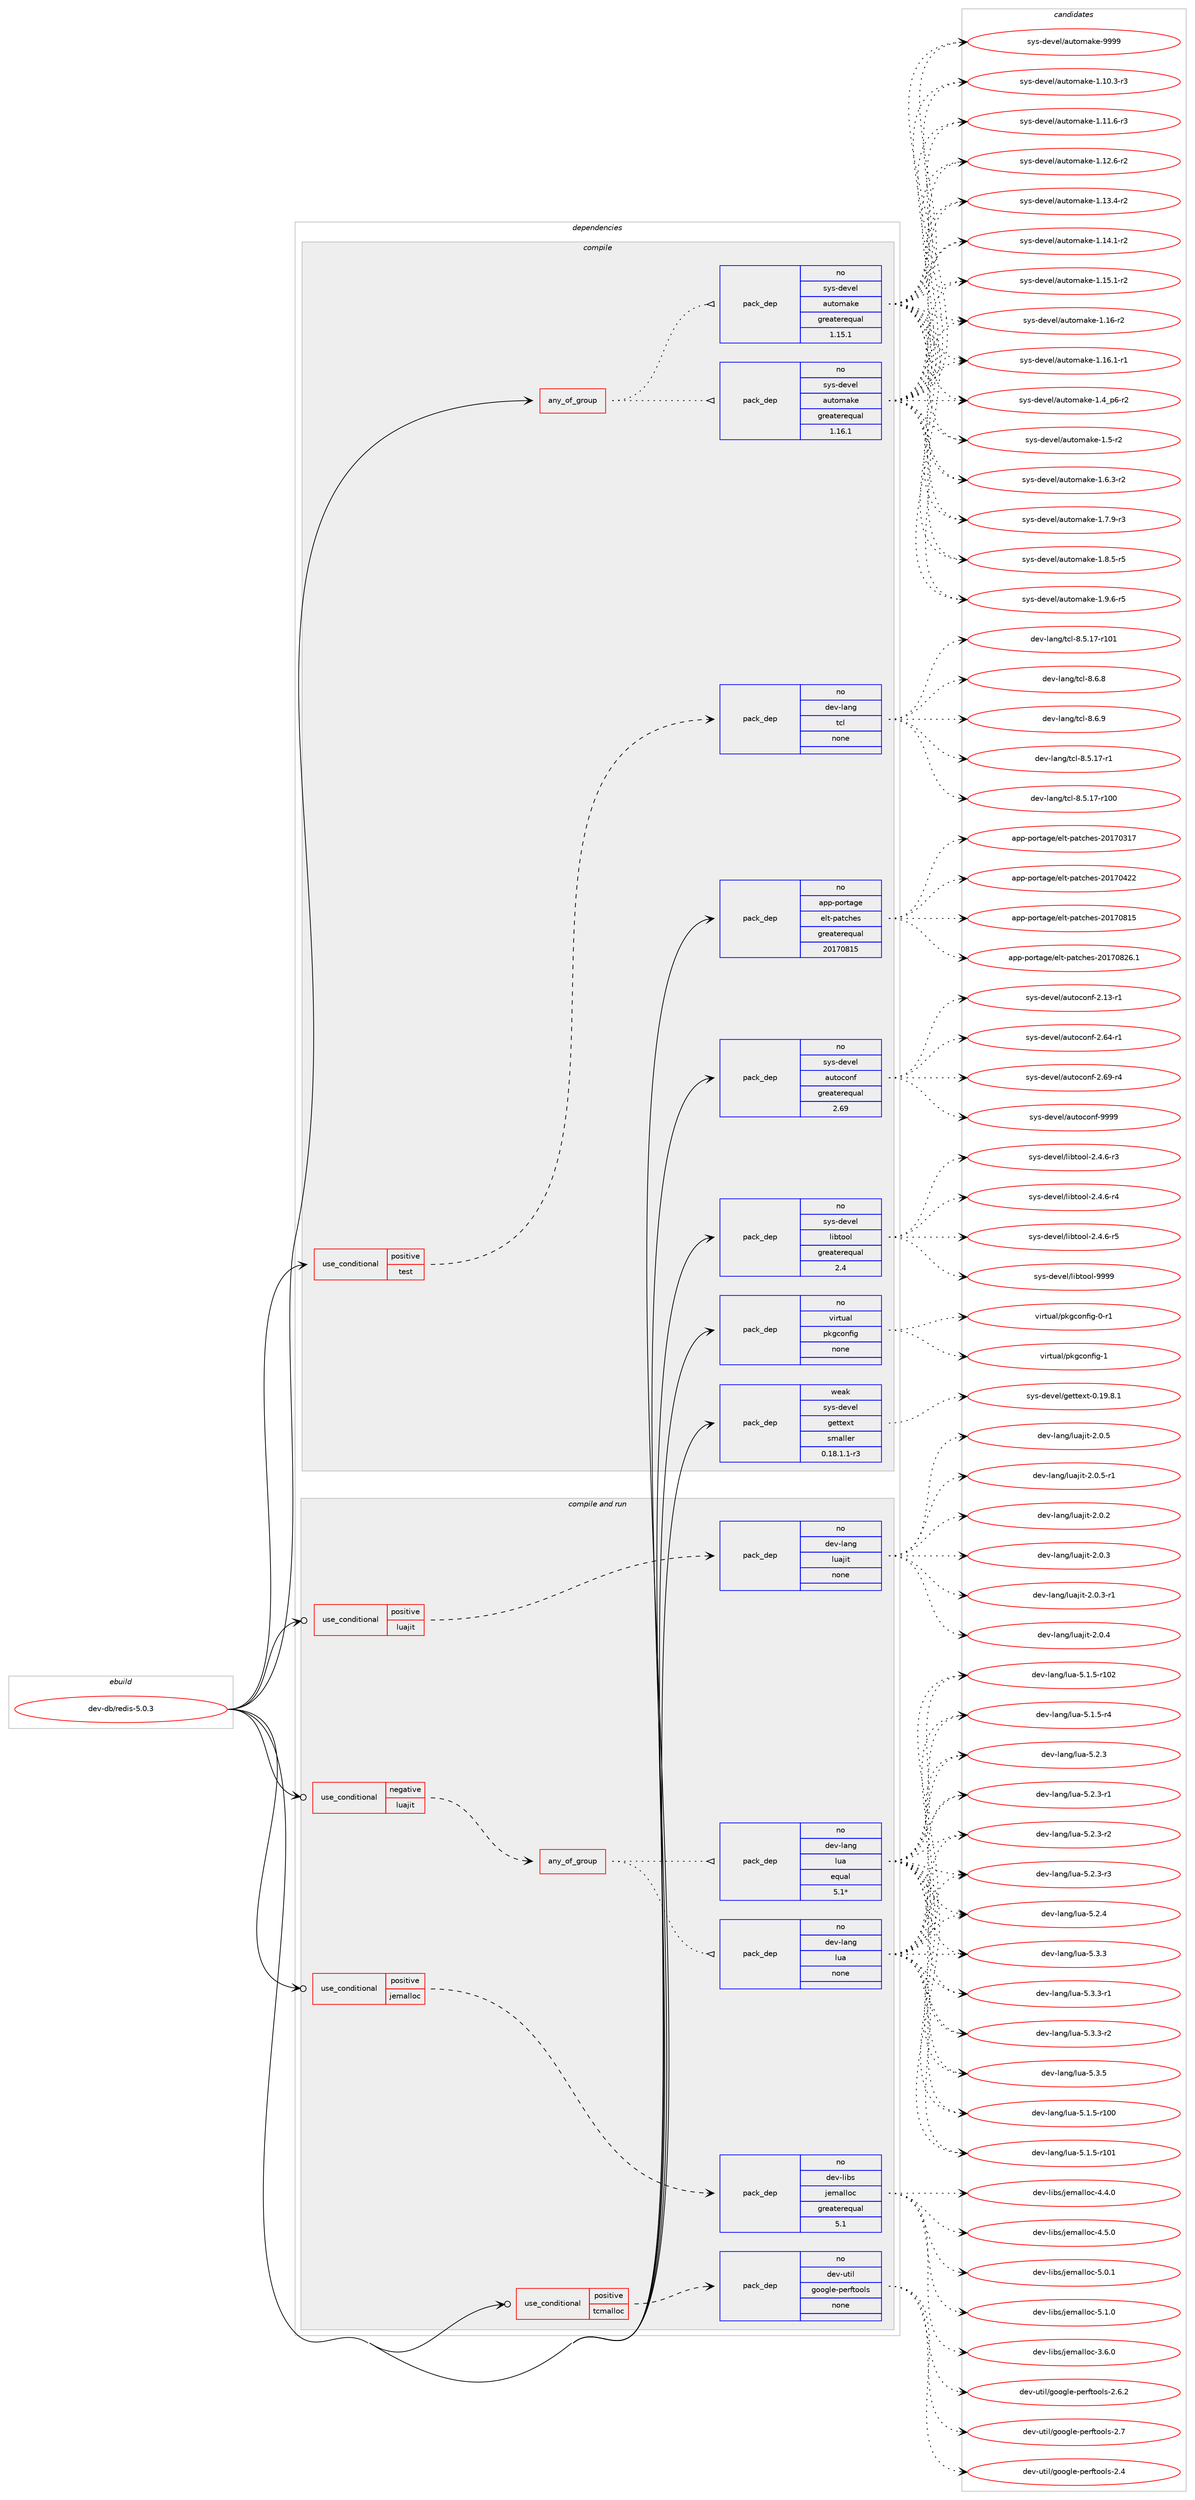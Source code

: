 digraph prolog {

# *************
# Graph options
# *************

newrank=true;
concentrate=true;
compound=true;
graph [rankdir=LR,fontname=Helvetica,fontsize=10,ranksep=1.5];#, ranksep=2.5, nodesep=0.2];
edge  [arrowhead=vee];
node  [fontname=Helvetica,fontsize=10];

# **********
# The ebuild
# **********

subgraph cluster_leftcol {
color=gray;
rank=same;
label=<<i>ebuild</i>>;
id [label="dev-db/redis-5.0.3", color=red, width=4, href="../dev-db/redis-5.0.3.svg"];
}

# ****************
# The dependencies
# ****************

subgraph cluster_midcol {
color=gray;
label=<<i>dependencies</i>>;
subgraph cluster_compile {
fillcolor="#eeeeee";
style=filled;
label=<<i>compile</i>>;
subgraph any20428 {
dependency1322756 [label=<<TABLE BORDER="0" CELLBORDER="1" CELLSPACING="0" CELLPADDING="4"><TR><TD CELLPADDING="10">any_of_group</TD></TR></TABLE>>, shape=none, color=red];subgraph pack943733 {
dependency1322757 [label=<<TABLE BORDER="0" CELLBORDER="1" CELLSPACING="0" CELLPADDING="4" WIDTH="220"><TR><TD ROWSPAN="6" CELLPADDING="30">pack_dep</TD></TR><TR><TD WIDTH="110">no</TD></TR><TR><TD>sys-devel</TD></TR><TR><TD>automake</TD></TR><TR><TD>greaterequal</TD></TR><TR><TD>1.16.1</TD></TR></TABLE>>, shape=none, color=blue];
}
dependency1322756:e -> dependency1322757:w [weight=20,style="dotted",arrowhead="oinv"];
subgraph pack943734 {
dependency1322758 [label=<<TABLE BORDER="0" CELLBORDER="1" CELLSPACING="0" CELLPADDING="4" WIDTH="220"><TR><TD ROWSPAN="6" CELLPADDING="30">pack_dep</TD></TR><TR><TD WIDTH="110">no</TD></TR><TR><TD>sys-devel</TD></TR><TR><TD>automake</TD></TR><TR><TD>greaterequal</TD></TR><TR><TD>1.15.1</TD></TR></TABLE>>, shape=none, color=blue];
}
dependency1322756:e -> dependency1322758:w [weight=20,style="dotted",arrowhead="oinv"];
}
id:e -> dependency1322756:w [weight=20,style="solid",arrowhead="vee"];
subgraph cond358043 {
dependency1322759 [label=<<TABLE BORDER="0" CELLBORDER="1" CELLSPACING="0" CELLPADDING="4"><TR><TD ROWSPAN="3" CELLPADDING="10">use_conditional</TD></TR><TR><TD>positive</TD></TR><TR><TD>test</TD></TR></TABLE>>, shape=none, color=red];
subgraph pack943735 {
dependency1322760 [label=<<TABLE BORDER="0" CELLBORDER="1" CELLSPACING="0" CELLPADDING="4" WIDTH="220"><TR><TD ROWSPAN="6" CELLPADDING="30">pack_dep</TD></TR><TR><TD WIDTH="110">no</TD></TR><TR><TD>dev-lang</TD></TR><TR><TD>tcl</TD></TR><TR><TD>none</TD></TR><TR><TD></TD></TR></TABLE>>, shape=none, color=blue];
}
dependency1322759:e -> dependency1322760:w [weight=20,style="dashed",arrowhead="vee"];
}
id:e -> dependency1322759:w [weight=20,style="solid",arrowhead="vee"];
subgraph pack943736 {
dependency1322761 [label=<<TABLE BORDER="0" CELLBORDER="1" CELLSPACING="0" CELLPADDING="4" WIDTH="220"><TR><TD ROWSPAN="6" CELLPADDING="30">pack_dep</TD></TR><TR><TD WIDTH="110">no</TD></TR><TR><TD>app-portage</TD></TR><TR><TD>elt-patches</TD></TR><TR><TD>greaterequal</TD></TR><TR><TD>20170815</TD></TR></TABLE>>, shape=none, color=blue];
}
id:e -> dependency1322761:w [weight=20,style="solid",arrowhead="vee"];
subgraph pack943737 {
dependency1322762 [label=<<TABLE BORDER="0" CELLBORDER="1" CELLSPACING="0" CELLPADDING="4" WIDTH="220"><TR><TD ROWSPAN="6" CELLPADDING="30">pack_dep</TD></TR><TR><TD WIDTH="110">no</TD></TR><TR><TD>sys-devel</TD></TR><TR><TD>autoconf</TD></TR><TR><TD>greaterequal</TD></TR><TR><TD>2.69</TD></TR></TABLE>>, shape=none, color=blue];
}
id:e -> dependency1322762:w [weight=20,style="solid",arrowhead="vee"];
subgraph pack943738 {
dependency1322763 [label=<<TABLE BORDER="0" CELLBORDER="1" CELLSPACING="0" CELLPADDING="4" WIDTH="220"><TR><TD ROWSPAN="6" CELLPADDING="30">pack_dep</TD></TR><TR><TD WIDTH="110">no</TD></TR><TR><TD>sys-devel</TD></TR><TR><TD>libtool</TD></TR><TR><TD>greaterequal</TD></TR><TR><TD>2.4</TD></TR></TABLE>>, shape=none, color=blue];
}
id:e -> dependency1322763:w [weight=20,style="solid",arrowhead="vee"];
subgraph pack943739 {
dependency1322764 [label=<<TABLE BORDER="0" CELLBORDER="1" CELLSPACING="0" CELLPADDING="4" WIDTH="220"><TR><TD ROWSPAN="6" CELLPADDING="30">pack_dep</TD></TR><TR><TD WIDTH="110">no</TD></TR><TR><TD>virtual</TD></TR><TR><TD>pkgconfig</TD></TR><TR><TD>none</TD></TR><TR><TD></TD></TR></TABLE>>, shape=none, color=blue];
}
id:e -> dependency1322764:w [weight=20,style="solid",arrowhead="vee"];
subgraph pack943740 {
dependency1322765 [label=<<TABLE BORDER="0" CELLBORDER="1" CELLSPACING="0" CELLPADDING="4" WIDTH="220"><TR><TD ROWSPAN="6" CELLPADDING="30">pack_dep</TD></TR><TR><TD WIDTH="110">weak</TD></TR><TR><TD>sys-devel</TD></TR><TR><TD>gettext</TD></TR><TR><TD>smaller</TD></TR><TR><TD>0.18.1.1-r3</TD></TR></TABLE>>, shape=none, color=blue];
}
id:e -> dependency1322765:w [weight=20,style="solid",arrowhead="vee"];
}
subgraph cluster_compileandrun {
fillcolor="#eeeeee";
style=filled;
label=<<i>compile and run</i>>;
subgraph cond358044 {
dependency1322766 [label=<<TABLE BORDER="0" CELLBORDER="1" CELLSPACING="0" CELLPADDING="4"><TR><TD ROWSPAN="3" CELLPADDING="10">use_conditional</TD></TR><TR><TD>negative</TD></TR><TR><TD>luajit</TD></TR></TABLE>>, shape=none, color=red];
subgraph any20429 {
dependency1322767 [label=<<TABLE BORDER="0" CELLBORDER="1" CELLSPACING="0" CELLPADDING="4"><TR><TD CELLPADDING="10">any_of_group</TD></TR></TABLE>>, shape=none, color=red];subgraph pack943741 {
dependency1322768 [label=<<TABLE BORDER="0" CELLBORDER="1" CELLSPACING="0" CELLPADDING="4" WIDTH="220"><TR><TD ROWSPAN="6" CELLPADDING="30">pack_dep</TD></TR><TR><TD WIDTH="110">no</TD></TR><TR><TD>dev-lang</TD></TR><TR><TD>lua</TD></TR><TR><TD>none</TD></TR><TR><TD></TD></TR></TABLE>>, shape=none, color=blue];
}
dependency1322767:e -> dependency1322768:w [weight=20,style="dotted",arrowhead="oinv"];
subgraph pack943742 {
dependency1322769 [label=<<TABLE BORDER="0" CELLBORDER="1" CELLSPACING="0" CELLPADDING="4" WIDTH="220"><TR><TD ROWSPAN="6" CELLPADDING="30">pack_dep</TD></TR><TR><TD WIDTH="110">no</TD></TR><TR><TD>dev-lang</TD></TR><TR><TD>lua</TD></TR><TR><TD>equal</TD></TR><TR><TD>5.1*</TD></TR></TABLE>>, shape=none, color=blue];
}
dependency1322767:e -> dependency1322769:w [weight=20,style="dotted",arrowhead="oinv"];
}
dependency1322766:e -> dependency1322767:w [weight=20,style="dashed",arrowhead="vee"];
}
id:e -> dependency1322766:w [weight=20,style="solid",arrowhead="odotvee"];
subgraph cond358045 {
dependency1322770 [label=<<TABLE BORDER="0" CELLBORDER="1" CELLSPACING="0" CELLPADDING="4"><TR><TD ROWSPAN="3" CELLPADDING="10">use_conditional</TD></TR><TR><TD>positive</TD></TR><TR><TD>jemalloc</TD></TR></TABLE>>, shape=none, color=red];
subgraph pack943743 {
dependency1322771 [label=<<TABLE BORDER="0" CELLBORDER="1" CELLSPACING="0" CELLPADDING="4" WIDTH="220"><TR><TD ROWSPAN="6" CELLPADDING="30">pack_dep</TD></TR><TR><TD WIDTH="110">no</TD></TR><TR><TD>dev-libs</TD></TR><TR><TD>jemalloc</TD></TR><TR><TD>greaterequal</TD></TR><TR><TD>5.1</TD></TR></TABLE>>, shape=none, color=blue];
}
dependency1322770:e -> dependency1322771:w [weight=20,style="dashed",arrowhead="vee"];
}
id:e -> dependency1322770:w [weight=20,style="solid",arrowhead="odotvee"];
subgraph cond358046 {
dependency1322772 [label=<<TABLE BORDER="0" CELLBORDER="1" CELLSPACING="0" CELLPADDING="4"><TR><TD ROWSPAN="3" CELLPADDING="10">use_conditional</TD></TR><TR><TD>positive</TD></TR><TR><TD>luajit</TD></TR></TABLE>>, shape=none, color=red];
subgraph pack943744 {
dependency1322773 [label=<<TABLE BORDER="0" CELLBORDER="1" CELLSPACING="0" CELLPADDING="4" WIDTH="220"><TR><TD ROWSPAN="6" CELLPADDING="30">pack_dep</TD></TR><TR><TD WIDTH="110">no</TD></TR><TR><TD>dev-lang</TD></TR><TR><TD>luajit</TD></TR><TR><TD>none</TD></TR><TR><TD></TD></TR></TABLE>>, shape=none, color=blue];
}
dependency1322772:e -> dependency1322773:w [weight=20,style="dashed",arrowhead="vee"];
}
id:e -> dependency1322772:w [weight=20,style="solid",arrowhead="odotvee"];
subgraph cond358047 {
dependency1322774 [label=<<TABLE BORDER="0" CELLBORDER="1" CELLSPACING="0" CELLPADDING="4"><TR><TD ROWSPAN="3" CELLPADDING="10">use_conditional</TD></TR><TR><TD>positive</TD></TR><TR><TD>tcmalloc</TD></TR></TABLE>>, shape=none, color=red];
subgraph pack943745 {
dependency1322775 [label=<<TABLE BORDER="0" CELLBORDER="1" CELLSPACING="0" CELLPADDING="4" WIDTH="220"><TR><TD ROWSPAN="6" CELLPADDING="30">pack_dep</TD></TR><TR><TD WIDTH="110">no</TD></TR><TR><TD>dev-util</TD></TR><TR><TD>google-perftools</TD></TR><TR><TD>none</TD></TR><TR><TD></TD></TR></TABLE>>, shape=none, color=blue];
}
dependency1322774:e -> dependency1322775:w [weight=20,style="dashed",arrowhead="vee"];
}
id:e -> dependency1322774:w [weight=20,style="solid",arrowhead="odotvee"];
}
subgraph cluster_run {
fillcolor="#eeeeee";
style=filled;
label=<<i>run</i>>;
}
}

# **************
# The candidates
# **************

subgraph cluster_choices {
rank=same;
color=gray;
label=<<i>candidates</i>>;

subgraph choice943733 {
color=black;
nodesep=1;
choice11512111545100101118101108479711711611110997107101454946494846514511451 [label="sys-devel/automake-1.10.3-r3", color=red, width=4,href="../sys-devel/automake-1.10.3-r3.svg"];
choice11512111545100101118101108479711711611110997107101454946494946544511451 [label="sys-devel/automake-1.11.6-r3", color=red, width=4,href="../sys-devel/automake-1.11.6-r3.svg"];
choice11512111545100101118101108479711711611110997107101454946495046544511450 [label="sys-devel/automake-1.12.6-r2", color=red, width=4,href="../sys-devel/automake-1.12.6-r2.svg"];
choice11512111545100101118101108479711711611110997107101454946495146524511450 [label="sys-devel/automake-1.13.4-r2", color=red, width=4,href="../sys-devel/automake-1.13.4-r2.svg"];
choice11512111545100101118101108479711711611110997107101454946495246494511450 [label="sys-devel/automake-1.14.1-r2", color=red, width=4,href="../sys-devel/automake-1.14.1-r2.svg"];
choice11512111545100101118101108479711711611110997107101454946495346494511450 [label="sys-devel/automake-1.15.1-r2", color=red, width=4,href="../sys-devel/automake-1.15.1-r2.svg"];
choice1151211154510010111810110847971171161111099710710145494649544511450 [label="sys-devel/automake-1.16-r2", color=red, width=4,href="../sys-devel/automake-1.16-r2.svg"];
choice11512111545100101118101108479711711611110997107101454946495446494511449 [label="sys-devel/automake-1.16.1-r1", color=red, width=4,href="../sys-devel/automake-1.16.1-r1.svg"];
choice115121115451001011181011084797117116111109971071014549465295112544511450 [label="sys-devel/automake-1.4_p6-r2", color=red, width=4,href="../sys-devel/automake-1.4_p6-r2.svg"];
choice11512111545100101118101108479711711611110997107101454946534511450 [label="sys-devel/automake-1.5-r2", color=red, width=4,href="../sys-devel/automake-1.5-r2.svg"];
choice115121115451001011181011084797117116111109971071014549465446514511450 [label="sys-devel/automake-1.6.3-r2", color=red, width=4,href="../sys-devel/automake-1.6.3-r2.svg"];
choice115121115451001011181011084797117116111109971071014549465546574511451 [label="sys-devel/automake-1.7.9-r3", color=red, width=4,href="../sys-devel/automake-1.7.9-r3.svg"];
choice115121115451001011181011084797117116111109971071014549465646534511453 [label="sys-devel/automake-1.8.5-r5", color=red, width=4,href="../sys-devel/automake-1.8.5-r5.svg"];
choice115121115451001011181011084797117116111109971071014549465746544511453 [label="sys-devel/automake-1.9.6-r5", color=red, width=4,href="../sys-devel/automake-1.9.6-r5.svg"];
choice115121115451001011181011084797117116111109971071014557575757 [label="sys-devel/automake-9999", color=red, width=4,href="../sys-devel/automake-9999.svg"];
dependency1322757:e -> choice11512111545100101118101108479711711611110997107101454946494846514511451:w [style=dotted,weight="100"];
dependency1322757:e -> choice11512111545100101118101108479711711611110997107101454946494946544511451:w [style=dotted,weight="100"];
dependency1322757:e -> choice11512111545100101118101108479711711611110997107101454946495046544511450:w [style=dotted,weight="100"];
dependency1322757:e -> choice11512111545100101118101108479711711611110997107101454946495146524511450:w [style=dotted,weight="100"];
dependency1322757:e -> choice11512111545100101118101108479711711611110997107101454946495246494511450:w [style=dotted,weight="100"];
dependency1322757:e -> choice11512111545100101118101108479711711611110997107101454946495346494511450:w [style=dotted,weight="100"];
dependency1322757:e -> choice1151211154510010111810110847971171161111099710710145494649544511450:w [style=dotted,weight="100"];
dependency1322757:e -> choice11512111545100101118101108479711711611110997107101454946495446494511449:w [style=dotted,weight="100"];
dependency1322757:e -> choice115121115451001011181011084797117116111109971071014549465295112544511450:w [style=dotted,weight="100"];
dependency1322757:e -> choice11512111545100101118101108479711711611110997107101454946534511450:w [style=dotted,weight="100"];
dependency1322757:e -> choice115121115451001011181011084797117116111109971071014549465446514511450:w [style=dotted,weight="100"];
dependency1322757:e -> choice115121115451001011181011084797117116111109971071014549465546574511451:w [style=dotted,weight="100"];
dependency1322757:e -> choice115121115451001011181011084797117116111109971071014549465646534511453:w [style=dotted,weight="100"];
dependency1322757:e -> choice115121115451001011181011084797117116111109971071014549465746544511453:w [style=dotted,weight="100"];
dependency1322757:e -> choice115121115451001011181011084797117116111109971071014557575757:w [style=dotted,weight="100"];
}
subgraph choice943734 {
color=black;
nodesep=1;
choice11512111545100101118101108479711711611110997107101454946494846514511451 [label="sys-devel/automake-1.10.3-r3", color=red, width=4,href="../sys-devel/automake-1.10.3-r3.svg"];
choice11512111545100101118101108479711711611110997107101454946494946544511451 [label="sys-devel/automake-1.11.6-r3", color=red, width=4,href="../sys-devel/automake-1.11.6-r3.svg"];
choice11512111545100101118101108479711711611110997107101454946495046544511450 [label="sys-devel/automake-1.12.6-r2", color=red, width=4,href="../sys-devel/automake-1.12.6-r2.svg"];
choice11512111545100101118101108479711711611110997107101454946495146524511450 [label="sys-devel/automake-1.13.4-r2", color=red, width=4,href="../sys-devel/automake-1.13.4-r2.svg"];
choice11512111545100101118101108479711711611110997107101454946495246494511450 [label="sys-devel/automake-1.14.1-r2", color=red, width=4,href="../sys-devel/automake-1.14.1-r2.svg"];
choice11512111545100101118101108479711711611110997107101454946495346494511450 [label="sys-devel/automake-1.15.1-r2", color=red, width=4,href="../sys-devel/automake-1.15.1-r2.svg"];
choice1151211154510010111810110847971171161111099710710145494649544511450 [label="sys-devel/automake-1.16-r2", color=red, width=4,href="../sys-devel/automake-1.16-r2.svg"];
choice11512111545100101118101108479711711611110997107101454946495446494511449 [label="sys-devel/automake-1.16.1-r1", color=red, width=4,href="../sys-devel/automake-1.16.1-r1.svg"];
choice115121115451001011181011084797117116111109971071014549465295112544511450 [label="sys-devel/automake-1.4_p6-r2", color=red, width=4,href="../sys-devel/automake-1.4_p6-r2.svg"];
choice11512111545100101118101108479711711611110997107101454946534511450 [label="sys-devel/automake-1.5-r2", color=red, width=4,href="../sys-devel/automake-1.5-r2.svg"];
choice115121115451001011181011084797117116111109971071014549465446514511450 [label="sys-devel/automake-1.6.3-r2", color=red, width=4,href="../sys-devel/automake-1.6.3-r2.svg"];
choice115121115451001011181011084797117116111109971071014549465546574511451 [label="sys-devel/automake-1.7.9-r3", color=red, width=4,href="../sys-devel/automake-1.7.9-r3.svg"];
choice115121115451001011181011084797117116111109971071014549465646534511453 [label="sys-devel/automake-1.8.5-r5", color=red, width=4,href="../sys-devel/automake-1.8.5-r5.svg"];
choice115121115451001011181011084797117116111109971071014549465746544511453 [label="sys-devel/automake-1.9.6-r5", color=red, width=4,href="../sys-devel/automake-1.9.6-r5.svg"];
choice115121115451001011181011084797117116111109971071014557575757 [label="sys-devel/automake-9999", color=red, width=4,href="../sys-devel/automake-9999.svg"];
dependency1322758:e -> choice11512111545100101118101108479711711611110997107101454946494846514511451:w [style=dotted,weight="100"];
dependency1322758:e -> choice11512111545100101118101108479711711611110997107101454946494946544511451:w [style=dotted,weight="100"];
dependency1322758:e -> choice11512111545100101118101108479711711611110997107101454946495046544511450:w [style=dotted,weight="100"];
dependency1322758:e -> choice11512111545100101118101108479711711611110997107101454946495146524511450:w [style=dotted,weight="100"];
dependency1322758:e -> choice11512111545100101118101108479711711611110997107101454946495246494511450:w [style=dotted,weight="100"];
dependency1322758:e -> choice11512111545100101118101108479711711611110997107101454946495346494511450:w [style=dotted,weight="100"];
dependency1322758:e -> choice1151211154510010111810110847971171161111099710710145494649544511450:w [style=dotted,weight="100"];
dependency1322758:e -> choice11512111545100101118101108479711711611110997107101454946495446494511449:w [style=dotted,weight="100"];
dependency1322758:e -> choice115121115451001011181011084797117116111109971071014549465295112544511450:w [style=dotted,weight="100"];
dependency1322758:e -> choice11512111545100101118101108479711711611110997107101454946534511450:w [style=dotted,weight="100"];
dependency1322758:e -> choice115121115451001011181011084797117116111109971071014549465446514511450:w [style=dotted,weight="100"];
dependency1322758:e -> choice115121115451001011181011084797117116111109971071014549465546574511451:w [style=dotted,weight="100"];
dependency1322758:e -> choice115121115451001011181011084797117116111109971071014549465646534511453:w [style=dotted,weight="100"];
dependency1322758:e -> choice115121115451001011181011084797117116111109971071014549465746544511453:w [style=dotted,weight="100"];
dependency1322758:e -> choice115121115451001011181011084797117116111109971071014557575757:w [style=dotted,weight="100"];
}
subgraph choice943735 {
color=black;
nodesep=1;
choice10010111845108971101034711699108455646534649554511449 [label="dev-lang/tcl-8.5.17-r1", color=red, width=4,href="../dev-lang/tcl-8.5.17-r1.svg"];
choice100101118451089711010347116991084556465346495545114494848 [label="dev-lang/tcl-8.5.17-r100", color=red, width=4,href="../dev-lang/tcl-8.5.17-r100.svg"];
choice100101118451089711010347116991084556465346495545114494849 [label="dev-lang/tcl-8.5.17-r101", color=red, width=4,href="../dev-lang/tcl-8.5.17-r101.svg"];
choice10010111845108971101034711699108455646544656 [label="dev-lang/tcl-8.6.8", color=red, width=4,href="../dev-lang/tcl-8.6.8.svg"];
choice10010111845108971101034711699108455646544657 [label="dev-lang/tcl-8.6.9", color=red, width=4,href="../dev-lang/tcl-8.6.9.svg"];
dependency1322760:e -> choice10010111845108971101034711699108455646534649554511449:w [style=dotted,weight="100"];
dependency1322760:e -> choice100101118451089711010347116991084556465346495545114494848:w [style=dotted,weight="100"];
dependency1322760:e -> choice100101118451089711010347116991084556465346495545114494849:w [style=dotted,weight="100"];
dependency1322760:e -> choice10010111845108971101034711699108455646544656:w [style=dotted,weight="100"];
dependency1322760:e -> choice10010111845108971101034711699108455646544657:w [style=dotted,weight="100"];
}
subgraph choice943736 {
color=black;
nodesep=1;
choice97112112451121111141169710310147101108116451129711699104101115455048495548514955 [label="app-portage/elt-patches-20170317", color=red, width=4,href="../app-portage/elt-patches-20170317.svg"];
choice97112112451121111141169710310147101108116451129711699104101115455048495548525050 [label="app-portage/elt-patches-20170422", color=red, width=4,href="../app-portage/elt-patches-20170422.svg"];
choice97112112451121111141169710310147101108116451129711699104101115455048495548564953 [label="app-portage/elt-patches-20170815", color=red, width=4,href="../app-portage/elt-patches-20170815.svg"];
choice971121124511211111411697103101471011081164511297116991041011154550484955485650544649 [label="app-portage/elt-patches-20170826.1", color=red, width=4,href="../app-portage/elt-patches-20170826.1.svg"];
dependency1322761:e -> choice97112112451121111141169710310147101108116451129711699104101115455048495548514955:w [style=dotted,weight="100"];
dependency1322761:e -> choice97112112451121111141169710310147101108116451129711699104101115455048495548525050:w [style=dotted,weight="100"];
dependency1322761:e -> choice97112112451121111141169710310147101108116451129711699104101115455048495548564953:w [style=dotted,weight="100"];
dependency1322761:e -> choice971121124511211111411697103101471011081164511297116991041011154550484955485650544649:w [style=dotted,weight="100"];
}
subgraph choice943737 {
color=black;
nodesep=1;
choice1151211154510010111810110847971171161119911111010245504649514511449 [label="sys-devel/autoconf-2.13-r1", color=red, width=4,href="../sys-devel/autoconf-2.13-r1.svg"];
choice1151211154510010111810110847971171161119911111010245504654524511449 [label="sys-devel/autoconf-2.64-r1", color=red, width=4,href="../sys-devel/autoconf-2.64-r1.svg"];
choice1151211154510010111810110847971171161119911111010245504654574511452 [label="sys-devel/autoconf-2.69-r4", color=red, width=4,href="../sys-devel/autoconf-2.69-r4.svg"];
choice115121115451001011181011084797117116111991111101024557575757 [label="sys-devel/autoconf-9999", color=red, width=4,href="../sys-devel/autoconf-9999.svg"];
dependency1322762:e -> choice1151211154510010111810110847971171161119911111010245504649514511449:w [style=dotted,weight="100"];
dependency1322762:e -> choice1151211154510010111810110847971171161119911111010245504654524511449:w [style=dotted,weight="100"];
dependency1322762:e -> choice1151211154510010111810110847971171161119911111010245504654574511452:w [style=dotted,weight="100"];
dependency1322762:e -> choice115121115451001011181011084797117116111991111101024557575757:w [style=dotted,weight="100"];
}
subgraph choice943738 {
color=black;
nodesep=1;
choice1151211154510010111810110847108105981161111111084550465246544511451 [label="sys-devel/libtool-2.4.6-r3", color=red, width=4,href="../sys-devel/libtool-2.4.6-r3.svg"];
choice1151211154510010111810110847108105981161111111084550465246544511452 [label="sys-devel/libtool-2.4.6-r4", color=red, width=4,href="../sys-devel/libtool-2.4.6-r4.svg"];
choice1151211154510010111810110847108105981161111111084550465246544511453 [label="sys-devel/libtool-2.4.6-r5", color=red, width=4,href="../sys-devel/libtool-2.4.6-r5.svg"];
choice1151211154510010111810110847108105981161111111084557575757 [label="sys-devel/libtool-9999", color=red, width=4,href="../sys-devel/libtool-9999.svg"];
dependency1322763:e -> choice1151211154510010111810110847108105981161111111084550465246544511451:w [style=dotted,weight="100"];
dependency1322763:e -> choice1151211154510010111810110847108105981161111111084550465246544511452:w [style=dotted,weight="100"];
dependency1322763:e -> choice1151211154510010111810110847108105981161111111084550465246544511453:w [style=dotted,weight="100"];
dependency1322763:e -> choice1151211154510010111810110847108105981161111111084557575757:w [style=dotted,weight="100"];
}
subgraph choice943739 {
color=black;
nodesep=1;
choice11810511411611797108471121071039911111010210510345484511449 [label="virtual/pkgconfig-0-r1", color=red, width=4,href="../virtual/pkgconfig-0-r1.svg"];
choice1181051141161179710847112107103991111101021051034549 [label="virtual/pkgconfig-1", color=red, width=4,href="../virtual/pkgconfig-1.svg"];
dependency1322764:e -> choice11810511411611797108471121071039911111010210510345484511449:w [style=dotted,weight="100"];
dependency1322764:e -> choice1181051141161179710847112107103991111101021051034549:w [style=dotted,weight="100"];
}
subgraph choice943740 {
color=black;
nodesep=1;
choice1151211154510010111810110847103101116116101120116454846495746564649 [label="sys-devel/gettext-0.19.8.1", color=red, width=4,href="../sys-devel/gettext-0.19.8.1.svg"];
dependency1322765:e -> choice1151211154510010111810110847103101116116101120116454846495746564649:w [style=dotted,weight="100"];
}
subgraph choice943741 {
color=black;
nodesep=1;
choice1001011184510897110103471081179745534649465345114494848 [label="dev-lang/lua-5.1.5-r100", color=red, width=4,href="../dev-lang/lua-5.1.5-r100.svg"];
choice1001011184510897110103471081179745534649465345114494849 [label="dev-lang/lua-5.1.5-r101", color=red, width=4,href="../dev-lang/lua-5.1.5-r101.svg"];
choice1001011184510897110103471081179745534649465345114494850 [label="dev-lang/lua-5.1.5-r102", color=red, width=4,href="../dev-lang/lua-5.1.5-r102.svg"];
choice100101118451089711010347108117974553464946534511452 [label="dev-lang/lua-5.1.5-r4", color=red, width=4,href="../dev-lang/lua-5.1.5-r4.svg"];
choice10010111845108971101034710811797455346504651 [label="dev-lang/lua-5.2.3", color=red, width=4,href="../dev-lang/lua-5.2.3.svg"];
choice100101118451089711010347108117974553465046514511449 [label="dev-lang/lua-5.2.3-r1", color=red, width=4,href="../dev-lang/lua-5.2.3-r1.svg"];
choice100101118451089711010347108117974553465046514511450 [label="dev-lang/lua-5.2.3-r2", color=red, width=4,href="../dev-lang/lua-5.2.3-r2.svg"];
choice100101118451089711010347108117974553465046514511451 [label="dev-lang/lua-5.2.3-r3", color=red, width=4,href="../dev-lang/lua-5.2.3-r3.svg"];
choice10010111845108971101034710811797455346504652 [label="dev-lang/lua-5.2.4", color=red, width=4,href="../dev-lang/lua-5.2.4.svg"];
choice10010111845108971101034710811797455346514651 [label="dev-lang/lua-5.3.3", color=red, width=4,href="../dev-lang/lua-5.3.3.svg"];
choice100101118451089711010347108117974553465146514511449 [label="dev-lang/lua-5.3.3-r1", color=red, width=4,href="../dev-lang/lua-5.3.3-r1.svg"];
choice100101118451089711010347108117974553465146514511450 [label="dev-lang/lua-5.3.3-r2", color=red, width=4,href="../dev-lang/lua-5.3.3-r2.svg"];
choice10010111845108971101034710811797455346514653 [label="dev-lang/lua-5.3.5", color=red, width=4,href="../dev-lang/lua-5.3.5.svg"];
dependency1322768:e -> choice1001011184510897110103471081179745534649465345114494848:w [style=dotted,weight="100"];
dependency1322768:e -> choice1001011184510897110103471081179745534649465345114494849:w [style=dotted,weight="100"];
dependency1322768:e -> choice1001011184510897110103471081179745534649465345114494850:w [style=dotted,weight="100"];
dependency1322768:e -> choice100101118451089711010347108117974553464946534511452:w [style=dotted,weight="100"];
dependency1322768:e -> choice10010111845108971101034710811797455346504651:w [style=dotted,weight="100"];
dependency1322768:e -> choice100101118451089711010347108117974553465046514511449:w [style=dotted,weight="100"];
dependency1322768:e -> choice100101118451089711010347108117974553465046514511450:w [style=dotted,weight="100"];
dependency1322768:e -> choice100101118451089711010347108117974553465046514511451:w [style=dotted,weight="100"];
dependency1322768:e -> choice10010111845108971101034710811797455346504652:w [style=dotted,weight="100"];
dependency1322768:e -> choice10010111845108971101034710811797455346514651:w [style=dotted,weight="100"];
dependency1322768:e -> choice100101118451089711010347108117974553465146514511449:w [style=dotted,weight="100"];
dependency1322768:e -> choice100101118451089711010347108117974553465146514511450:w [style=dotted,weight="100"];
dependency1322768:e -> choice10010111845108971101034710811797455346514653:w [style=dotted,weight="100"];
}
subgraph choice943742 {
color=black;
nodesep=1;
choice1001011184510897110103471081179745534649465345114494848 [label="dev-lang/lua-5.1.5-r100", color=red, width=4,href="../dev-lang/lua-5.1.5-r100.svg"];
choice1001011184510897110103471081179745534649465345114494849 [label="dev-lang/lua-5.1.5-r101", color=red, width=4,href="../dev-lang/lua-5.1.5-r101.svg"];
choice1001011184510897110103471081179745534649465345114494850 [label="dev-lang/lua-5.1.5-r102", color=red, width=4,href="../dev-lang/lua-5.1.5-r102.svg"];
choice100101118451089711010347108117974553464946534511452 [label="dev-lang/lua-5.1.5-r4", color=red, width=4,href="../dev-lang/lua-5.1.5-r4.svg"];
choice10010111845108971101034710811797455346504651 [label="dev-lang/lua-5.2.3", color=red, width=4,href="../dev-lang/lua-5.2.3.svg"];
choice100101118451089711010347108117974553465046514511449 [label="dev-lang/lua-5.2.3-r1", color=red, width=4,href="../dev-lang/lua-5.2.3-r1.svg"];
choice100101118451089711010347108117974553465046514511450 [label="dev-lang/lua-5.2.3-r2", color=red, width=4,href="../dev-lang/lua-5.2.3-r2.svg"];
choice100101118451089711010347108117974553465046514511451 [label="dev-lang/lua-5.2.3-r3", color=red, width=4,href="../dev-lang/lua-5.2.3-r3.svg"];
choice10010111845108971101034710811797455346504652 [label="dev-lang/lua-5.2.4", color=red, width=4,href="../dev-lang/lua-5.2.4.svg"];
choice10010111845108971101034710811797455346514651 [label="dev-lang/lua-5.3.3", color=red, width=4,href="../dev-lang/lua-5.3.3.svg"];
choice100101118451089711010347108117974553465146514511449 [label="dev-lang/lua-5.3.3-r1", color=red, width=4,href="../dev-lang/lua-5.3.3-r1.svg"];
choice100101118451089711010347108117974553465146514511450 [label="dev-lang/lua-5.3.3-r2", color=red, width=4,href="../dev-lang/lua-5.3.3-r2.svg"];
choice10010111845108971101034710811797455346514653 [label="dev-lang/lua-5.3.5", color=red, width=4,href="../dev-lang/lua-5.3.5.svg"];
dependency1322769:e -> choice1001011184510897110103471081179745534649465345114494848:w [style=dotted,weight="100"];
dependency1322769:e -> choice1001011184510897110103471081179745534649465345114494849:w [style=dotted,weight="100"];
dependency1322769:e -> choice1001011184510897110103471081179745534649465345114494850:w [style=dotted,weight="100"];
dependency1322769:e -> choice100101118451089711010347108117974553464946534511452:w [style=dotted,weight="100"];
dependency1322769:e -> choice10010111845108971101034710811797455346504651:w [style=dotted,weight="100"];
dependency1322769:e -> choice100101118451089711010347108117974553465046514511449:w [style=dotted,weight="100"];
dependency1322769:e -> choice100101118451089711010347108117974553465046514511450:w [style=dotted,weight="100"];
dependency1322769:e -> choice100101118451089711010347108117974553465046514511451:w [style=dotted,weight="100"];
dependency1322769:e -> choice10010111845108971101034710811797455346504652:w [style=dotted,weight="100"];
dependency1322769:e -> choice10010111845108971101034710811797455346514651:w [style=dotted,weight="100"];
dependency1322769:e -> choice100101118451089711010347108117974553465146514511449:w [style=dotted,weight="100"];
dependency1322769:e -> choice100101118451089711010347108117974553465146514511450:w [style=dotted,weight="100"];
dependency1322769:e -> choice10010111845108971101034710811797455346514653:w [style=dotted,weight="100"];
}
subgraph choice943743 {
color=black;
nodesep=1;
choice1001011184510810598115471061011099710810811199455146544648 [label="dev-libs/jemalloc-3.6.0", color=red, width=4,href="../dev-libs/jemalloc-3.6.0.svg"];
choice1001011184510810598115471061011099710810811199455246524648 [label="dev-libs/jemalloc-4.4.0", color=red, width=4,href="../dev-libs/jemalloc-4.4.0.svg"];
choice1001011184510810598115471061011099710810811199455246534648 [label="dev-libs/jemalloc-4.5.0", color=red, width=4,href="../dev-libs/jemalloc-4.5.0.svg"];
choice1001011184510810598115471061011099710810811199455346484649 [label="dev-libs/jemalloc-5.0.1", color=red, width=4,href="../dev-libs/jemalloc-5.0.1.svg"];
choice1001011184510810598115471061011099710810811199455346494648 [label="dev-libs/jemalloc-5.1.0", color=red, width=4,href="../dev-libs/jemalloc-5.1.0.svg"];
dependency1322771:e -> choice1001011184510810598115471061011099710810811199455146544648:w [style=dotted,weight="100"];
dependency1322771:e -> choice1001011184510810598115471061011099710810811199455246524648:w [style=dotted,weight="100"];
dependency1322771:e -> choice1001011184510810598115471061011099710810811199455246534648:w [style=dotted,weight="100"];
dependency1322771:e -> choice1001011184510810598115471061011099710810811199455346484649:w [style=dotted,weight="100"];
dependency1322771:e -> choice1001011184510810598115471061011099710810811199455346494648:w [style=dotted,weight="100"];
}
subgraph choice943744 {
color=black;
nodesep=1;
choice10010111845108971101034710811797106105116455046484650 [label="dev-lang/luajit-2.0.2", color=red, width=4,href="../dev-lang/luajit-2.0.2.svg"];
choice10010111845108971101034710811797106105116455046484651 [label="dev-lang/luajit-2.0.3", color=red, width=4,href="../dev-lang/luajit-2.0.3.svg"];
choice100101118451089711010347108117971061051164550464846514511449 [label="dev-lang/luajit-2.0.3-r1", color=red, width=4,href="../dev-lang/luajit-2.0.3-r1.svg"];
choice10010111845108971101034710811797106105116455046484652 [label="dev-lang/luajit-2.0.4", color=red, width=4,href="../dev-lang/luajit-2.0.4.svg"];
choice10010111845108971101034710811797106105116455046484653 [label="dev-lang/luajit-2.0.5", color=red, width=4,href="../dev-lang/luajit-2.0.5.svg"];
choice100101118451089711010347108117971061051164550464846534511449 [label="dev-lang/luajit-2.0.5-r1", color=red, width=4,href="../dev-lang/luajit-2.0.5-r1.svg"];
dependency1322773:e -> choice10010111845108971101034710811797106105116455046484650:w [style=dotted,weight="100"];
dependency1322773:e -> choice10010111845108971101034710811797106105116455046484651:w [style=dotted,weight="100"];
dependency1322773:e -> choice100101118451089711010347108117971061051164550464846514511449:w [style=dotted,weight="100"];
dependency1322773:e -> choice10010111845108971101034710811797106105116455046484652:w [style=dotted,weight="100"];
dependency1322773:e -> choice10010111845108971101034710811797106105116455046484653:w [style=dotted,weight="100"];
dependency1322773:e -> choice100101118451089711010347108117971061051164550464846534511449:w [style=dotted,weight="100"];
}
subgraph choice943745 {
color=black;
nodesep=1;
choice10010111845117116105108471031111111031081014511210111410211611111110811545504652 [label="dev-util/google-perftools-2.4", color=red, width=4,href="../dev-util/google-perftools-2.4.svg"];
choice100101118451171161051084710311111110310810145112101114102116111111108115455046544650 [label="dev-util/google-perftools-2.6.2", color=red, width=4,href="../dev-util/google-perftools-2.6.2.svg"];
choice10010111845117116105108471031111111031081014511210111410211611111110811545504655 [label="dev-util/google-perftools-2.7", color=red, width=4,href="../dev-util/google-perftools-2.7.svg"];
dependency1322775:e -> choice10010111845117116105108471031111111031081014511210111410211611111110811545504652:w [style=dotted,weight="100"];
dependency1322775:e -> choice100101118451171161051084710311111110310810145112101114102116111111108115455046544650:w [style=dotted,weight="100"];
dependency1322775:e -> choice10010111845117116105108471031111111031081014511210111410211611111110811545504655:w [style=dotted,weight="100"];
}
}

}
